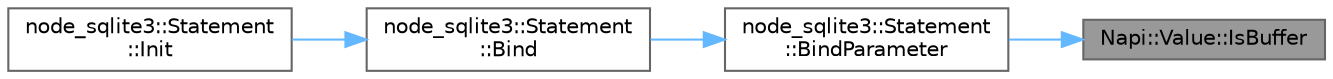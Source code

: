 digraph "Napi::Value::IsBuffer"
{
 // LATEX_PDF_SIZE
  bgcolor="transparent";
  edge [fontname=Helvetica,fontsize=10,labelfontname=Helvetica,labelfontsize=10];
  node [fontname=Helvetica,fontsize=10,shape=box,height=0.2,width=0.4];
  rankdir="RL";
  Node1 [id="Node000001",label="Napi::Value::IsBuffer",height=0.2,width=0.4,color="gray40", fillcolor="grey60", style="filled", fontcolor="black",tooltip="Tests if a value is a Node buffer."];
  Node1 -> Node2 [id="edge7_Node000001_Node000002",dir="back",color="steelblue1",style="solid",tooltip=" "];
  Node2 [id="Node000002",label="node_sqlite3::Statement\l::BindParameter",height=0.2,width=0.4,color="grey40", fillcolor="white", style="filled",URL="$classnode__sqlite3_1_1_statement.html#ad8cc5e99e8296a07db48bbb1678050b1",tooltip=" "];
  Node2 -> Node3 [id="edge8_Node000002_Node000003",dir="back",color="steelblue1",style="solid",tooltip=" "];
  Node3 [id="Node000003",label="node_sqlite3::Statement\l::Bind",height=0.2,width=0.4,color="grey40", fillcolor="white", style="filled",URL="$classnode__sqlite3_1_1_statement.html#a3329249cd95736fe74f2ae1ff6e846ec",tooltip=" "];
  Node3 -> Node4 [id="edge9_Node000003_Node000004",dir="back",color="steelblue1",style="solid",tooltip=" "];
  Node4 [id="Node000004",label="node_sqlite3::Statement\l::Init",height=0.2,width=0.4,color="grey40", fillcolor="white", style="filled",URL="$classnode__sqlite3_1_1_statement.html#a167e7038d13728bab030a8206472b6ec",tooltip=" "];
}
